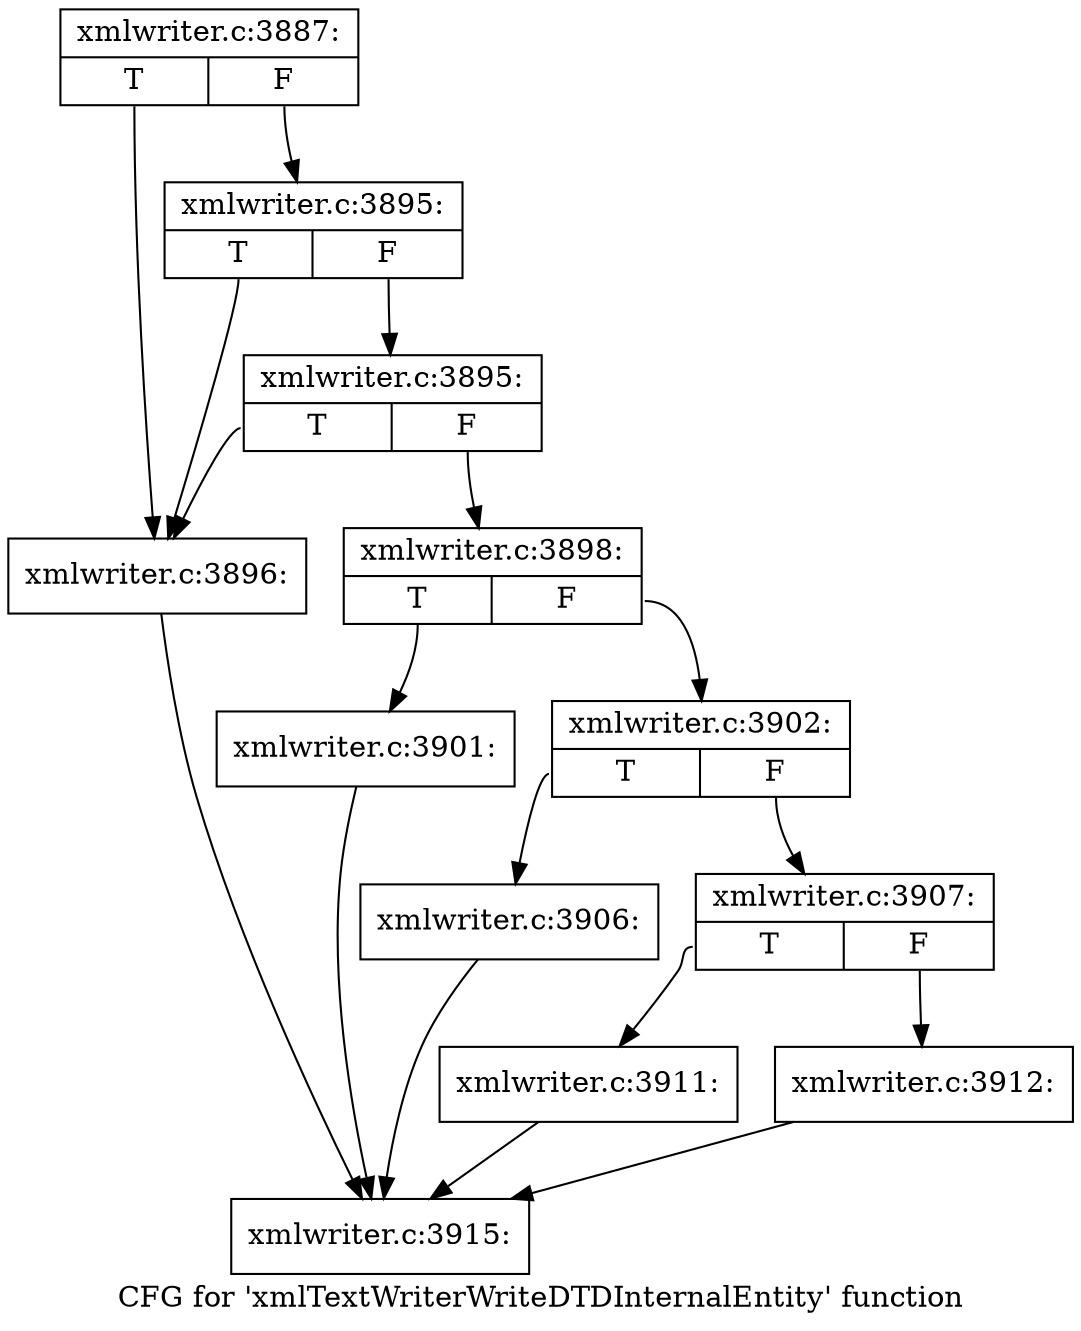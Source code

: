 digraph "CFG for 'xmlTextWriterWriteDTDInternalEntity' function" {
	label="CFG for 'xmlTextWriterWriteDTDInternalEntity' function";

	Node0x55d09c5c9080 [shape=record,label="{xmlwriter.c:3887:|{<s0>T|<s1>F}}"];
	Node0x55d09c5c9080:s0 -> Node0x55d09c7245c0;
	Node0x55d09c5c9080:s1 -> Node0x55d09c7246e0;
	Node0x55d09c7246e0 [shape=record,label="{xmlwriter.c:3895:|{<s0>T|<s1>F}}"];
	Node0x55d09c7246e0:s0 -> Node0x55d09c7245c0;
	Node0x55d09c7246e0:s1 -> Node0x55d09c724660;
	Node0x55d09c724660 [shape=record,label="{xmlwriter.c:3895:|{<s0>T|<s1>F}}"];
	Node0x55d09c724660:s0 -> Node0x55d09c7245c0;
	Node0x55d09c724660:s1 -> Node0x55d09c724610;
	Node0x55d09c7245c0 [shape=record,label="{xmlwriter.c:3896:}"];
	Node0x55d09c7245c0 -> Node0x55d09c720c00;
	Node0x55d09c724610 [shape=record,label="{xmlwriter.c:3898:|{<s0>T|<s1>F}}"];
	Node0x55d09c724610:s0 -> Node0x55d09c725550;
	Node0x55d09c724610:s1 -> Node0x55d09c7255a0;
	Node0x55d09c725550 [shape=record,label="{xmlwriter.c:3901:}"];
	Node0x55d09c725550 -> Node0x55d09c720c00;
	Node0x55d09c7255a0 [shape=record,label="{xmlwriter.c:3902:|{<s0>T|<s1>F}}"];
	Node0x55d09c7255a0:s0 -> Node0x55d09c725ee0;
	Node0x55d09c7255a0:s1 -> Node0x55d09c725f30;
	Node0x55d09c725ee0 [shape=record,label="{xmlwriter.c:3906:}"];
	Node0x55d09c725ee0 -> Node0x55d09c720c00;
	Node0x55d09c725f30 [shape=record,label="{xmlwriter.c:3907:|{<s0>T|<s1>F}}"];
	Node0x55d09c725f30:s0 -> Node0x55d09c726870;
	Node0x55d09c725f30:s1 -> Node0x55d09c7268c0;
	Node0x55d09c726870 [shape=record,label="{xmlwriter.c:3911:}"];
	Node0x55d09c726870 -> Node0x55d09c720c00;
	Node0x55d09c7268c0 [shape=record,label="{xmlwriter.c:3912:}"];
	Node0x55d09c7268c0 -> Node0x55d09c720c00;
	Node0x55d09c720c00 [shape=record,label="{xmlwriter.c:3915:}"];
}
